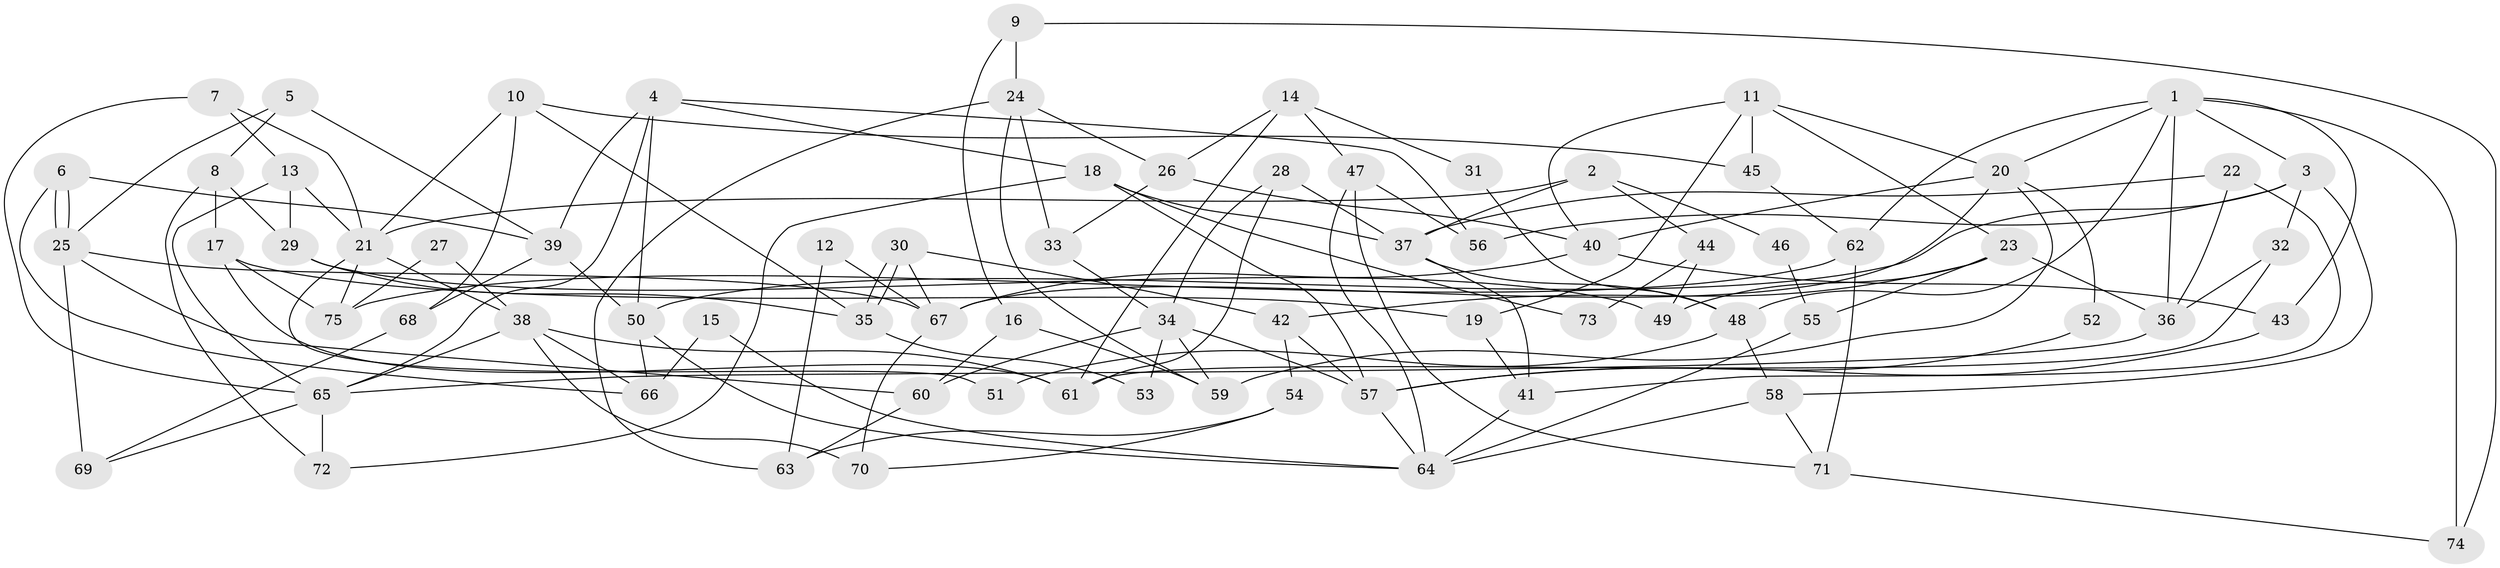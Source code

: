 // Generated by graph-tools (version 1.1) at 2025/50/03/09/25 03:50:12]
// undirected, 75 vertices, 150 edges
graph export_dot {
graph [start="1"]
  node [color=gray90,style=filled];
  1;
  2;
  3;
  4;
  5;
  6;
  7;
  8;
  9;
  10;
  11;
  12;
  13;
  14;
  15;
  16;
  17;
  18;
  19;
  20;
  21;
  22;
  23;
  24;
  25;
  26;
  27;
  28;
  29;
  30;
  31;
  32;
  33;
  34;
  35;
  36;
  37;
  38;
  39;
  40;
  41;
  42;
  43;
  44;
  45;
  46;
  47;
  48;
  49;
  50;
  51;
  52;
  53;
  54;
  55;
  56;
  57;
  58;
  59;
  60;
  61;
  62;
  63;
  64;
  65;
  66;
  67;
  68;
  69;
  70;
  71;
  72;
  73;
  74;
  75;
  1 -- 36;
  1 -- 20;
  1 -- 3;
  1 -- 43;
  1 -- 48;
  1 -- 62;
  1 -- 74;
  2 -- 21;
  2 -- 37;
  2 -- 44;
  2 -- 46;
  3 -- 32;
  3 -- 50;
  3 -- 56;
  3 -- 58;
  4 -- 56;
  4 -- 39;
  4 -- 18;
  4 -- 50;
  4 -- 65;
  5 -- 25;
  5 -- 39;
  5 -- 8;
  6 -- 66;
  6 -- 25;
  6 -- 25;
  6 -- 39;
  7 -- 65;
  7 -- 21;
  7 -- 13;
  8 -- 29;
  8 -- 17;
  8 -- 72;
  9 -- 24;
  9 -- 74;
  9 -- 16;
  10 -- 21;
  10 -- 68;
  10 -- 35;
  10 -- 45;
  11 -- 20;
  11 -- 45;
  11 -- 19;
  11 -- 23;
  11 -- 40;
  12 -- 63;
  12 -- 67;
  13 -- 65;
  13 -- 21;
  13 -- 29;
  14 -- 26;
  14 -- 47;
  14 -- 31;
  14 -- 61;
  15 -- 66;
  15 -- 64;
  16 -- 60;
  16 -- 59;
  17 -- 61;
  17 -- 19;
  17 -- 75;
  18 -- 57;
  18 -- 37;
  18 -- 72;
  18 -- 73;
  19 -- 41;
  20 -- 59;
  20 -- 40;
  20 -- 52;
  20 -- 67;
  21 -- 38;
  21 -- 51;
  21 -- 75;
  22 -- 41;
  22 -- 37;
  22 -- 36;
  23 -- 36;
  23 -- 42;
  23 -- 49;
  23 -- 55;
  24 -- 59;
  24 -- 26;
  24 -- 33;
  24 -- 63;
  25 -- 67;
  25 -- 60;
  25 -- 69;
  26 -- 33;
  26 -- 40;
  27 -- 75;
  27 -- 38;
  28 -- 61;
  28 -- 37;
  28 -- 34;
  29 -- 35;
  29 -- 49;
  30 -- 35;
  30 -- 35;
  30 -- 67;
  30 -- 42;
  31 -- 48;
  32 -- 61;
  32 -- 36;
  33 -- 34;
  34 -- 57;
  34 -- 53;
  34 -- 59;
  34 -- 60;
  35 -- 53;
  36 -- 65;
  37 -- 41;
  37 -- 48;
  38 -- 70;
  38 -- 65;
  38 -- 61;
  38 -- 66;
  39 -- 50;
  39 -- 68;
  40 -- 43;
  40 -- 67;
  41 -- 64;
  42 -- 54;
  42 -- 57;
  43 -- 57;
  44 -- 49;
  44 -- 73;
  45 -- 62;
  46 -- 55;
  47 -- 71;
  47 -- 64;
  47 -- 56;
  48 -- 51;
  48 -- 58;
  50 -- 64;
  50 -- 66;
  52 -- 57;
  54 -- 63;
  54 -- 70;
  55 -- 64;
  57 -- 64;
  58 -- 64;
  58 -- 71;
  60 -- 63;
  62 -- 75;
  62 -- 71;
  65 -- 72;
  65 -- 69;
  67 -- 70;
  68 -- 69;
  71 -- 74;
}
